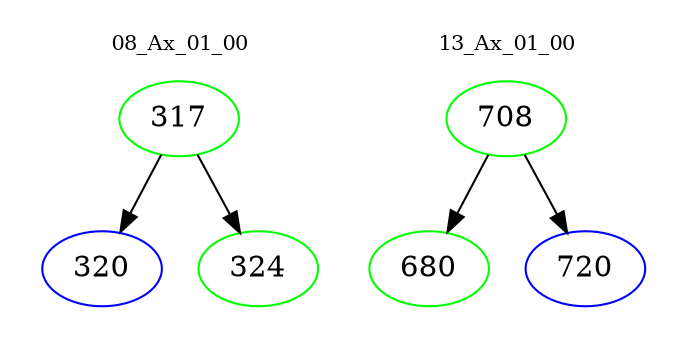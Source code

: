 digraph{
subgraph cluster_0 {
color = white
label = "08_Ax_01_00";
fontsize=10;
T0_317 [label="317", color="green"]
T0_317 -> T0_320 [color="black"]
T0_320 [label="320", color="blue"]
T0_317 -> T0_324 [color="black"]
T0_324 [label="324", color="green"]
}
subgraph cluster_1 {
color = white
label = "13_Ax_01_00";
fontsize=10;
T1_708 [label="708", color="green"]
T1_708 -> T1_680 [color="black"]
T1_680 [label="680", color="green"]
T1_708 -> T1_720 [color="black"]
T1_720 [label="720", color="blue"]
}
}
